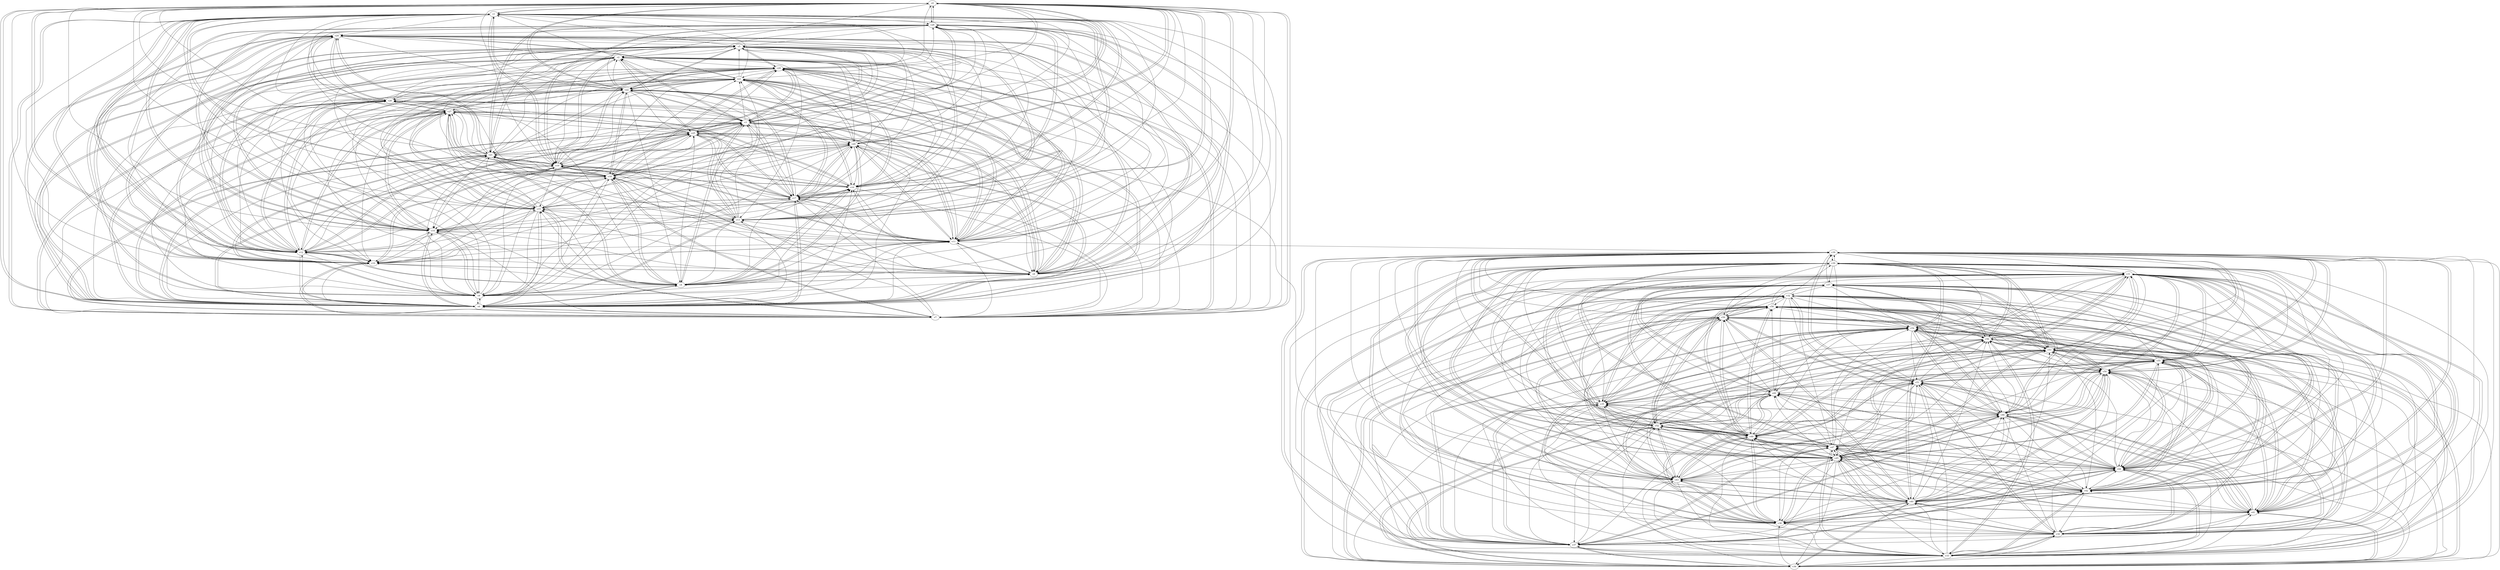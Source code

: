 digraph buchi_test078 {
    v0 [name="v0", player=1, priority=0];
    v1 [name="v1", player=1, priority=0];
    v2 [name="v2", player=0, priority=1];
    v3 [name="v3", player=1, priority=0];
    v4 [name="v4", player=0, priority=0];
    v5 [name="v5", player=1, priority=0];
    v6 [name="v6", player=1, priority=0];
    v7 [name="v7", player=1, priority=1];
    v8 [name="v8", player=0, priority=0];
    v9 [name="v9", player=0, priority=1];
    v10 [name="v10", player=1, priority=0];
    v11 [name="v11", player=1, priority=1];
    v12 [name="v12", player=0, priority=0];
    v13 [name="v13", player=1, priority=1];
    v14 [name="v14", player=0, priority=1];
    v15 [name="v15", player=0, priority=0];
    v16 [name="v16", player=0, priority=1];
    v17 [name="v17", player=0, priority=1];
    v18 [name="v18", player=0, priority=1];
    v19 [name="v19", player=1, priority=0];
    v20 [name="v20", player=0, priority=1];
    v21 [name="v21", player=1, priority=1];
    v22 [name="v22", player=0, priority=1];
    v23 [name="v23", player=0, priority=1];
    v24 [name="v24", player=1, priority=0];
    v25 [name="v25", player=0, priority=0];
    v26 [name="v26", player=1, priority=0];
    v27 [name="v27", player=1, priority=1];
    v28 [name="v28", player=1, priority=1];
    v29 [name="v29", player=0, priority=0];
    v30 [name="v30", player=0, priority=0];
    v31 [name="v31", player=1, priority=0];
    v32 [name="v32", player=1, priority=1];
    v33 [name="v33", player=0, priority=0];
    v34 [name="v34", player=0, priority=0];
    v35 [name="v35", player=0, priority=1];
    v36 [name="v36", player=0, priority=1];
    v37 [name="v37", player=1, priority=0];
    v38 [name="v38", player=0, priority=1];
    v39 [name="v39", player=0, priority=1];
    v40 [name="v40", player=0, priority=1];
    v41 [name="v41", player=0, priority=0];
    v42 [name="v42", player=1, priority=0];
    v43 [name="v43", player=0, priority=1];
    v44 [name="v44", player=0, priority=1];
    v45 [name="v45", player=1, priority=0];
    v46 [name="v46", player=0, priority=0];
    v47 [name="v47", player=0, priority=1];
    v48 [name="v48", player=1, priority=0];
    v49 [name="v49", player=0, priority=0];
    v50 [name="v50", player=1, priority=1];
    v51 [name="v51", player=0, priority=0];
    v52 [name="v52", player=1, priority=1];
    v53 [name="v53", player=1, priority=1];
    v54 [name="v54", player=0, priority=1];
    v55 [name="v55", player=0, priority=1];
    v56 [name="v56", player=0, priority=0];
    v57 [name="v57", player=1, priority=0];
    v58 [name="v58", player=0, priority=1];
    v59 [name="v59", player=0, priority=0];
    v15 -> v21;
    v55 -> v57;
    v7 -> v17;
    v36 -> v53;
    v47 -> v53;
    v7 -> v26;
    v27 -> v4;
    v8 -> v0;
    v19 -> v9;
    v48 -> v45;
    v40 -> v41;
    v8 -> v18;
    v19 -> v18;
    v48 -> v54;
    v0 -> v14;
    v40 -> v50;
    v11 -> v23;
    v40 -> v59;
    v41 -> v42;
    v4 -> v2;
    v33 -> v38;
    v41 -> v51;
    v44 -> v38;
    v52 -> v36;
    v33 -> v47;
    v22 -> v10;
    v44 -> v47;
    v3 -> v6;
    v33 -> v56;
    v44 -> v56;
    v53 -> v34;
    v3 -> v15;
    v14 -> v15;
    v22 -> v28;
    v45 -> v30;
    v56 -> v30;
    v14 -> v24;
    v37 -> v35;
    v59 -> v32;
    v15 -> v7;
    v26 -> v7;
    v18 -> v3;
    v59 -> v41;
    v15 -> v16;
    v18 -> v12;
    v47 -> v48;
    v7 -> v21;
    v36 -> v57;
    v48 -> v31;
    v8 -> v4;
    v11 -> v0;
    v40 -> v36;
    v11 -> v9;
    v40 -> v45;
    v48 -> v58;
    v40 -> v54;
    v25 -> v20;
    v44 -> v33;
    v52 -> v46;
    v2 -> v27;
    v25 -> v29;
    v33 -> v42;
    v22 -> v5;
    v3 -> v1;
    v14 -> v1;
    v22 -> v14;
    v44 -> v51;
    v51 -> v50;
    v14 -> v10;
    v22 -> v23;
    v3 -> v19;
    v43 -> v55;
    v3 -> v28;
    v14 -> v28;
    v36 -> v34;
    v59 -> v36;
    v26 -> v11;
    v55 -> v47;
    v18 -> v7;
    v47 -> v43;
    v55 -> v56;
    v18 -> v16;
    v36 -> v52;
    v47 -> v52;
    v59 -> v54;
    v29 -> v22;
    v21 -> v18;
    v6 -> v29;
    v40 -> v31;
    v21 -> v27;
    v11 -> v4;
    v48 -> v53;
    v40 -> v49;
    v10 -> v8;
    v25 -> v6;
    v10 -> v17;
    v52 -> v32;
    v2 -> v13;
    v54 -> v51;
    v33 -> v37;
    v22 -> v0;
    v44 -> v37;
    v14 -> v5;
    v22 -> v18;
    v3 -> v14;
    v32 -> v50;
    v35 -> v46;
    v3 -> v23;
    v55 -> v33;
    v59 -> v31;
    v15 -> v6;
    v17 -> v25;
    v26 -> v6;
    v7 -> v2;
    v18 -> v2;
    v36 -> v38;
    v55 -> v42;
    v59 -> v40;
    v18 -> v11;
    v29 -> v8;
    v36 -> v56;
    v6 -> v15;
    v48 -> v30;
    v21 -> v13;
    v6 -> v24;
    v48 -> v39;
    v21 -> v22;
    v50 -> v58;
    v10 -> v12;
    v39 -> v48;
    v2 -> v8;
    v25 -> v10;
    v54 -> v46;
    v2 -> v17;
    v25 -> v19;
    v31 -> v53;
    v51 -> v31;
    v2 -> v26;
    v22 -> v4;
    v51 -> v40;
    v3 -> v0;
    v43 -> v36;
    v51 -> v49;
    v14 -> v9;
    v3 -> v18;
    v14 -> v18;
    v32 -> v54;
    v35 -> v59;
    v26 -> v1;
    v17 -> v20;
    v28 -> v20;
    v47 -> v33;
    v55 -> v37;
    v55 -> v46;
    v59 -> v35;
    v47 -> v42;
    v9 -> v25;
    v29 -> v3;
    v36 -> v51;
    v6 -> v10;
    v29 -> v12;
    v58 -> v48;
    v21 -> v8;
    v6 -> v19;
    v29 -> v21;
    v58 -> v57;
    v6 -> v28;
    v40 -> v30;
    v21 -> v26;
    v10 -> v7;
    v39 -> v43;
    v2 -> v3;
    v25 -> v5;
    v25 -> v14;
    v31 -> v48;
    v10 -> v25;
    v54 -> v50;
    v2 -> v21;
    v31 -> v57;
    v54 -> v59;
    v43 -> v22;
    v13 -> v27;
    v24 -> v27;
    v3 -> v4;
    v43 -> v40;
    v35 -> v36;
    v32 -> v49;
    v43 -> v49;
    v32 -> v58;
    v43 -> v58;
    v17 -> v6;
    v28 -> v6;
    v35 -> v54;
    v17 -> v15;
    v55 -> v41;
    v5 -> v22;
    v28 -> v24;
    v36 -> v37;
    v47 -> v37;
    v9 -> v29;
    v6 -> v5;
    v29 -> v7;
    v58 -> v43;
    v21 -> v3;
    v50 -> v39;
    v6 -> v14;
    v58 -> v52;
    v50 -> v48;
    v6 -> v23;
    v42 -> v44;
    v42 -> v53;
    v10 -> v2;
    v39 -> v38;
    v25 -> v0;
    v31 -> v34;
    v10 -> v11;
    v39 -> v47;
    v31 -> v43;
    v2 -> v16;
    v24 -> v13;
    v51 -> v39;
    v13 -> v22;
    v24 -> v22;
    v32 -> v35;
    v16 -> v18;
    v51 -> v48;
    v35 -> v31;
    v32 -> v44;
    v16 -> v27;
    v43 -> v53;
    v17 -> v1;
    v35 -> v58;
    v9 -> v6;
    v17 -> v19;
    v28 -> v19;
    v17 -> v28;
    v9 -> v24;
    v6 -> v0;
    v50 -> v34;
    v6 -> v9;
    v29 -> v11;
    v21 -> v7;
    v58 -> v56;
    v42 -> v39;
    v30 -> v46;
    v42 -> v48;
    v42 -> v57;
    v39 -> v33;
    v20 -> v29;
    v54 -> v31;
    v39 -> v42;
    v12 -> v25;
    v39 -> v51;
    v2 -> v11;
    v54 -> v49;
    v24 -> v8;
    v31 -> v56;
    v51 -> v34;
    v32 -> v30;
    v43 -> v30;
    v1 -> v24;
    v24 -> v26;
    v16 -> v22;
    v34 -> v58;
    v35 -> v44;
    v5 -> v3;
    v17 -> v5;
    v28 -> v5;
    v46 -> v41;
    v5 -> v12;
    v17 -> v14;
    v28 -> v14;
    v38 -> v46;
    v46 -> v50;
    v5 -> v21;
    v17 -> v23;
    v46 -> v59;
    v57 -> v59;
    v6 -> v4;
    v50 -> v38;
    v42 -> v34;
    v30 -> v41;
    v42 -> v43;
    v42 -> v52;
    v30 -> v59;
    v39 -> v37;
    v31 -> v33;
    v54 -> v35;
    v39 -> v46;
    v12 -> v29;
    v31 -> v42;
    v4 -> v25;
    v54 -> v44;
    v13 -> v3;
    v31 -> v51;
    v1 -> v10;
    v24 -> v12;
    v53 -> v48;
    v1 -> v19;
    v24 -> v21;
    v43 -> v34;
    v16 -> v17;
    v34 -> v53;
    v1 -> v28;
    v35 -> v30;
    v45 -> v53;
    v53 -> v57;
    v56 -> v53;
    v17 -> v0;
    v28 -> v0;
    v57 -> v36;
    v38 -> v32;
    v5 -> v7;
    v28 -> v9;
    v46 -> v45;
    v38 -> v41;
    v49 -> v41;
    v46 -> v54;
    v57 -> v45;
    v57 -> v54;
    v9 -> v14;
    v5 -> v25;
    v49 -> v59;
    v58 -> v37;
    v58 -> v46;
    v19 -> v27;
    v42 -> v38;
    v50 -> v51;
    v30 -> v45;
    v20 -> v10;
    v42 -> v47;
    v12 -> v6;
    v23 -> v6;
    v30 -> v54;
    v23 -> v15;
    v54 -> v30;
    v4 -> v11;
    v39 -> v41;
    v23 -> v24;
    v31 -> v37;
    v4 -> v20;
    v1 -> v5;
    v24 -> v7;
    v53 -> v43;
    v1 -> v14;
    v53 -> v52;
    v34 -> v48;
    v45 -> v48;
    v37 -> v44;
    v16 -> v21;
    v34 -> v57;
    v46 -> v31;
    v5 -> v2;
    v17 -> v4;
    v57 -> v40;
    v9 -> v0;
    v49 -> v36;
    v5 -> v11;
    v46 -> v49;
    v57 -> v49;
    v38 -> v45;
    v46 -> v58;
    v38 -> v54;
    v27 -> v17;
    v27 -> v26;
    v19 -> v22;
    v50 -> v37;
    v0 -> v18;
    v30 -> v31;
    v42 -> v33;
    v0 -> v27;
    v30 -> v40;
    v20 -> v5;
    v12 -> v1;
    v23 -> v1;
    v12 -> v10;
    v23 -> v10;
    v20 -> v23;
    v4 -> v6;
    v41 -> v46;
    v12 -> v19;
    v41 -> v55;
    v4 -> v15;
    v33 -> v51;
    v12 -> v28;
    v4 -> v24;
    v1 -> v0;
    v45 -> v34;
    v1 -> v9;
    v16 -> v7;
    v45 -> v43;
    v1 -> v18;
    v37 -> v39;
    v45 -> v52;
    v15 -> v20;
    v46 -> v35;
    v57 -> v35;
    v15 -> v29;
    v26 -> v29;
    v5 -> v6;
    v18 -> v25;
    v46 -> v44;
    v57 -> v44;
    v27 -> v3;
    v38 -> v49;
    v27 -> v12;
    v19 -> v8;
    v8 -> v17;
    v19 -> v17;
    v50 -> v32;
    v0 -> v13;
    v11 -> v13;
    v19 -> v26;
    v0 -> v22;
    v11 -> v22;
    v20 -> v0;
    v30 -> v44;
    v20 -> v9;
    v12 -> v5;
    v23 -> v5;
    v20 -> v18;
    v12 -> v14;
    v41 -> v50;
    v52 -> v50;
    v4 -> v10;
    v44 -> v46;
    v41 -> v59;
    v52 -> v59;
    v53 -> v33;
    v24 -> v6;
    v45 -> v38;
    v56 -> v38;
    v45 -> v47;
    v45 -> v56;
    v37 -> v52;
    v26 -> v24;
    v46 -> v39;
    v57 -> v39;
    v59 -> v58;
    v49 -> v35;
    v7 -> v29;
    v18 -> v29;
    v49 -> v44;
    v27 -> v7;
    v8 -> v3;
    v19 -> v3;
    v27 -> v16;
    v8 -> v12;
    v19 -> v12;
    v11 -> v8;
    v19 -> v21;
    v48 -> v57;
    v11 -> v17;
    v40 -> v53;
    v20 -> v4;
    v12 -> v0;
    v23 -> v0;
    v41 -> v36;
    v33 -> v32;
    v44 -> v32;
    v12 -> v9;
    v23 -> v9;
    v41 -> v45;
    v33 -> v41;
    v44 -> v41;
    v52 -> v45;
    v4 -> v14;
    v33 -> v50;
    v44 -> v50;
    v33 -> v59;
    v34 -> v33;
    v45 -> v33;
    v56 -> v33;
    v3 -> v27;
    v14 -> v27;
    v15 -> v1;
    v34 -> v51;
    v45 -> v51;
    v37 -> v47;
    v15 -> v10;
    v26 -> v10;
    v7 -> v6;
    v18 -> v6;
    v7 -> v15;
    v18 -> v15;
    v26 -> v28;
    v18 -> v24;
    v48 -> v43;
    v27 -> v20;
    v11 -> v3;
    v8 -> v16;
    v19 -> v16;
    v48 -> v52;
    v0 -> v12;
    v11 -> v12;
    v40 -> v48;
    v40 -> v57;
    v41 -> v31;
    v52 -> v31;
    v12 -> v4;
    v41 -> v40;
    v33 -> v36;
    v44 -> v36;
    v52 -> v49;
    v4 -> v9;
    v44 -> v45;
    v41 -> v58;
    v52 -> v58;
    v33 -> v54;
    v22 -> v17;
    v44 -> v54;
    v53 -> v32;
    v14 -> v13;
    v22 -> v26;
    v3 -> v22;
    v34 -> v37;
    v45 -> v37;
    v56 -> v37;
    v37 -> v33;
    v15 -> v5;
    v26 -> v5;
    v7 -> v1;
    v18 -> v1;
    v55 -> v50;
    v59 -> v39;
    v7 -> v10;
    v36 -> v46;
    v26 -> v23;
    v55 -> v59;
    v59 -> v48;
    v7 -> v19;
    v18 -> v19;
    v36 -> v55;
    v7 -> v28;
    v27 -> v6;
    v8 -> v2;
    v19 -> v2;
    v48 -> v38;
    v8 -> v11;
    v19 -> v11;
    v48 -> v47;
    v0 -> v7;
    v11 -> v7;
    v40 -> v43;
    v48 -> v56;
    v40 -> v52;
    v41 -> v35;
    v52 -> v35;
    v33 -> v31;
    v52 -> v44;
    v2 -> v25;
    v25 -> v27;
    v33 -> v40;
    v22 -> v3;
    v44 -> v40;
    v44 -> v49;
    v22 -> v12;
    v3 -> v8;
    v3 -> v17;
    v45 -> v32;
    v56 -> v32;
    v15 -> v0;
    v15 -> v9;
    v55 -> v45;
    v36 -> v41;
    v47 -> v41;
    v55 -> v54;
    v59 -> v43;
    v47 -> v50;
    v59 -> v52;
    v18 -> v23;
    v36 -> v59;
    v48 -> v33;
    v6 -> v27;
    v19 -> v6;
    v21 -> v25;
    v0 -> v2;
    v11 -> v2;
    v40 -> v38;
    v48 -> v51;
    v40 -> v47;
    v40 -> v56;
    v41 -> v30;
    v25 -> v13;
    v52 -> v30;
    v10 -> v24;
    v52 -> v39;
    v2 -> v20;
    v54 -> v58;
    v33 -> v35;
    v2 -> v29;
    v33 -> v44;
    v51 -> v43;
    v22 -> v16;
    v32 -> v48;
    v43 -> v48;
    v22 -> v25;
    v35 -> v53;
    v55 -> v31;
    v26 -> v4;
    v55 -> v40;
    v7 -> v0;
    v18 -> v0;
    v15 -> v13;
    v47 -> v45;
    v55 -> v58;
    v47 -> v54;
    v29 -> v15;
    v6 -> v22;
    v48 -> v37;
    v21 -> v20;
    v40 -> v42;
    v10 -> v1;
    v2 -> v6;
    v25 -> v8;
    v39 -> v55;
    v25 -> v17;
    v54 -> v53;
    v10 -> v28;
    v2 -> v24;
    v25 -> v26;
    v22 -> v2;
    v51 -> v38;
    v22 -> v11;
    v51 -> v47;
    v14 -> v7;
    v51 -> v56;
    v14 -> v16;
    v32 -> v52;
    v43 -> v52;
    v3 -> v25;
    v47 -> v31;
    v55 -> v44;
    v17 -> v27;
    v18 -> v4;
    v36 -> v40;
    v47 -> v40;
    v55 -> v53;
    v29 -> v1;
    v36 -> v49;
    v26 -> v12;
    v47 -> v49;
    v6 -> v8;
    v36 -> v58;
    v6 -> v17;
    v29 -> v19;
    v48 -> v32;
    v6 -> v26;
    v29 -> v28;
    v21 -> v24;
    v40 -> v37;
    v10 -> v5;
    v2 -> v1;
    v25 -> v3;
    v39 -> v50;
    v2 -> v10;
    v25 -> v12;
    v2 -> v19;
    v31 -> v55;
    v51 -> v42;
    v13 -> v25;
    v3 -> v2;
    v14 -> v2;
    v43 -> v38;
    v3 -> v11;
    v14 -> v11;
    v32 -> v47;
    v35 -> v43;
    v32 -> v56;
    v55 -> v30;
    v55 -> v39;
    v17 -> v22;
    v59 -> v37;
    v9 -> v18;
    v55 -> v48;
    v5 -> v29;
    v47 -> v44;
    v9 -> v27;
    v29 -> v5;
    v21 -> v1;
    v6 -> v12;
    v58 -> v50;
    v50 -> v46;
    v6 -> v21;
    v29 -> v23;
    v58 -> v59;
    v21 -> v19;
    v40 -> v32;
    v21 -> v28;
    v39 -> v45;
    v25 -> v7;
    v31 -> v41;
    v10 -> v18;
    v39 -> v54;
    v25 -> v16;
    v31 -> v50;
    v54 -> v52;
    v22 -> v1;
    v13 -> v20;
    v51 -> v37;
    v32 -> v33;
    v13 -> v29;
    v14 -> v6;
    v32 -> v42;
    v43 -> v42;
    v35 -> v38;
    v51 -> v55;
    v32 -> v51;
    v43 -> v51;
    v28 -> v8;
    v28 -> v17;
    v57 -> v53;
    v47 -> v30;
    v9 -> v13;
    v17 -> v26;
    v36 -> v39;
    v9 -> v22;
    v38 -> v58;
    v47 -> v39;
    v29 -> v0;
    v49 -> v58;
    v6 -> v7;
    v58 -> v45;
    v21 -> v5;
    v6 -> v16;
    v29 -> v18;
    v21 -> v14;
    v6 -> v25;
    v21 -> v23;
    v30 -> v53;
    v42 -> v55;
    v39 -> v31;
    v25 -> v2;
    v54 -> v38;
    v2 -> v9;
    v31 -> v45;
    v39 -> v58;
    v13 -> v6;
    v54 -> v56;
    v51 -> v32;
    v24 -> v15;
    v16 -> v11;
    v51 -> v41;
    v13 -> v24;
    v32 -> v37;
    v32 -> v46;
    v17 -> v3;
    v28 -> v3;
    v35 -> v51;
    v5 -> v10;
    v28 -> v12;
    v57 -> v48;
    v38 -> v44;
    v17 -> v21;
    v28 -> v21;
    v46 -> v57;
    v49 -> v53;
    v58 -> v31;
    v9 -> v26;
    v6 -> v2;
    v21 -> v0;
    v50 -> v36;
    v6 -> v11;
    v42 -> v32;
    v21 -> v9;
    v50 -> v45;
    v6 -> v20;
    v30 -> v39;
    v50 -> v54;
    v42 -> v50;
    v30 -> v57;
    v42 -> v59;
    v39 -> v35;
    v39 -> v44;
    v12 -> v27;
    v31 -> v40;
    v54 -> v42;
    v39 -> v53;
    v13 -> v1;
    v31 -> v49;
    v13 -> v10;
    v24 -> v10;
    v1 -> v17;
    v13 -> v19;
    v53 -> v55;
    v16 -> v15;
    v13 -> v28;
    v16 -> v24;
    v35 -> v37;
    v46 -> v34;
    v46 -> v43;
    v57 -> v43;
    v9 -> v3;
    v5 -> v14;
    v17 -> v16;
    v46 -> v52;
    v38 -> v48;
    v49 -> v48;
    v9 -> v21;
    v49 -> v57;
    v27 -> v29;
    v50 -> v31;
    v58 -> v44;
    v8 -> v25;
    v21 -> v4;
    v50 -> v40;
    v58 -> v53;
    v30 -> v34;
    v30 -> v43;
    v20 -> v8;
    v42 -> v45;
    v11 -> v39;
    v30 -> v52;
    v20 -> v17;
    v42 -> v54;
    v39 -> v30;
    v12 -> v22;
    v23 -> v22;
    v31 -> v35;
    v4 -> v18;
    v54 -> v37;
    v31 -> v44;
    v24 -> v5;
    v53 -> v41;
    v16 -> v1;
    v1 -> v12;
    v13 -> v14;
    v24 -> v14;
    v45 -> v46;
    v53 -> v50;
    v13 -> v23;
    v24 -> v23;
    v53 -> v59;
    v16 -> v19;
    v34 -> v55;
    v35 -> v32;
    v45 -> v55;
    v16 -> v28;
    v28 -> v2;
    v57 -> v38;
    v38 -> v34;
    v5 -> v9;
    v17 -> v11;
    v28 -> v11;
    v38 -> v43;
    v49 -> v43;
    v46 -> v56;
    v9 -> v16;
    v27 -> v15;
    v49 -> v52;
    v19 -> v20;
    v8 -> v29;
    v19 -> v29;
    v42 -> v31;
    v11 -> v25;
    v42 -> v40;
    v30 -> v47;
    v20 -> v12;
    v42 -> v49;
    v23 -> v8;
    v30 -> v56;
    v20 -> v21;
    v23 -> v17;
    v41 -> v53;
    v31 -> v30;
    v4 -> v13;
    v52 -> v53;
    v12 -> v26;
    v44 -> v58;
    v13 -> v0;
    v53 -> v36;
    v34 -> v32;
    v1 -> v7;
    v13 -> v9;
    v24 -> v9;
    v16 -> v5;
    v53 -> v45;
    v1 -> v16;
    v13 -> v18;
    v56 -> v41;
    v34 -> v50;
    v45 -> v50;
    v56 -> v50;
    v37 -> v46;
    v16 -> v23;
    v34 -> v59;
    v57 -> v33;
    v15 -> v27;
    v26 -> v27;
    v5 -> v4;
    v46 -> v42;
    v49 -> v38;
    v5 -> v13;
    v46 -> v51;
    v38 -> v47;
    v27 -> v10;
    v38 -> v56;
    v27 -> v19;
    v58 -> v34;
    v8 -> v15;
    v19 -> v15;
    v50 -> v30;
    v0 -> v11;
    v8 -> v24;
    v0 -> v20;
    v11 -> v20;
    v30 -> v33;
    v42 -> v35;
    v11 -> v29;
    v30 -> v42;
    v20 -> v7;
    v12 -> v3;
    v30 -> v51;
    v20 -> v16;
    v23 -> v12;
    v52 -> v48;
    v4 -> v8;
    v12 -> v21;
    v44 -> v53;
    v53 -> v31;
    v16 -> v0;
    v45 -> v36;
    v34 -> v45;
    v56 -> v45;
    v1 -> v20;
    v37 -> v41;
    v53 -> v58;
    v37 -> v59;
    v46 -> v37;
    v7 -> v18;
    v57 -> v37;
    v57 -> v46;
    v18 -> v27;
    v38 -> v42;
    v8 -> v1;
    v19 -> v1;
    v27 -> v14;
    v8 -> v10;
    v19 -> v10;
    v27 -> v23;
    v0 -> v6;
    v48 -> v55;
    v11 -> v15;
    v8 -> v28;
    v19 -> v28;
    v11 -> v24;
    v41 -> v34;
    v20 -> v11;
    v23 -> v7;
    v52 -> v43;
    v4 -> v3;
    v44 -> v39;
    v23 -> v16;
    v4 -> v12;
    v4 -> v21;
    v33 -> v57;
    v44 -> v57;
    v53 -> v35;
    v34 -> v31;
    v56 -> v31;
    v1 -> v6;
    v53 -> v44;
    v16 -> v4;
    v34 -> v40;
    v37 -> v36;
    v45 -> v49;
    v26 -> v8;
    v45 -> v58;
    v56 -> v58;
    v37 -> v54;
    v15 -> v17;
    v57 -> v32;
    v7 -> v13;
    v18 -> v13;
    v15 -> v26;
    v18 -> v22;
    v8 -> v5;
    v19 -> v5;
    v27 -> v18;
    v0 -> v1;
    v11 -> v1;
    v8 -> v14;
    v19 -> v14;
    v0 -> v10;
    v11 -> v10;
    v8 -> v23;
    v19 -> v23;
    v40 -> v46;
    v0 -> v19;
    v11 -> v19;
    v48 -> v59;
    v0 -> v28;
    v20 -> v6;
    v12 -> v2;
    v23 -> v2;
    v41 -> v38;
    v33 -> v34;
    v44 -> v34;
    v23 -> v11;
    v41 -> v47;
    v52 -> v47;
    v33 -> v43;
    v44 -> v43;
    v41 -> v56;
    v4 -> v16;
    v33 -> v52;
    v53 -> v30;
    v3 -> v20;
    v34 -> v35;
    v45 -> v35;
    v56 -> v35;
    v3 -> v29;
    v14 -> v29;
    v34 -> v44;
    v45 -> v44;
    v37 -> v40;
    v26 -> v3;
    v15 -> v12;
    v59 -> v46;
}
